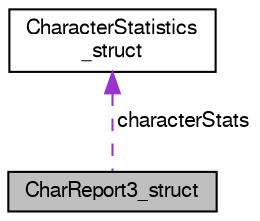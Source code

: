digraph "CharReport3_struct"
{
  bgcolor="transparent";
  edge [fontname="FreeSans",fontsize="10",labelfontname="FreeSans",labelfontsize="10"];
  node [fontname="FreeSans",fontsize="10",shape=record];
  Node1 [label="CharReport3_struct",height=0.2,width=0.4,color="black", fillcolor="grey75", style="filled" fontcolor="black"];
  Node2 -> Node1 [dir="back",color="darkorchid3",fontsize="10",style="dashed",label=" characterStats" ,fontname="FreeSans"];
  Node2 [label="CharacterStatistics\l_struct",height=0.2,width=0.4,color="black",URL="$struct_character_statistics__struct.html"];
}
